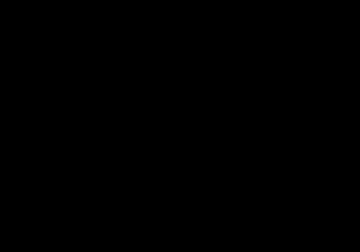 # -------------------------------------------------------------
# file: plot.gp
# -------------------------------------------------------------
# -------------------------------------------------------------
# Battelle Memorial Institute
# Pacific Northwest Laboratory
# -------------------------------------------------------------
# -------------------------------------------------------------
# Created March 22, 1999 by William A. Perkins
# Last Change: Thu Mar 25 15:06:20 2004 by William A. Perkins <perk@leechong.pnl.gov>
# -------------------------------------------------------------
# $Id$


set term postscript eps color dashed "Helvetica" 14

set title "TheTitle"

u = 2.0
D = 30.0
Co = 10.0
C(x,t) = (Co/2)*(erfc((x-u*t)/sqrt(4*D*t))+erfc((x+u*t)/sqrt(4*D*t))*exp(u*x/D))

set format x "%.1f"
set xlabel 'Longitudinal Distance, ft'
set format y "%.1f"
set ylabel 'Concentration'
set xrange [0:10000]
set pointsize 0.5
#set timestamp
set key below

set arrow from 5000, 0.0 to 5000, 10.0 nohead lt 0 

                                # If delta t is 18.0s (0.005 hr), t =
                                # 360.0 is 20 time steps, t = 1080.0
                                # is 60 time steps, and t = 1800.0 is
                                # 100 time steps

plot C(x, 360.0) title "Analytic: t = 6.0 min", \
     C(x, 1080.0) title "Analytic: t = 18.0 min", \
     C(x, 1800.0) title "Analytic: t = 30.0 min", \
     C(x, 2520.0) title "Analytic: t = 42.0 min", \
     C(x, 3240.0) title "Analytic: t = 54.0 min", \
     '< perl ../../../scripts/mass2slice.pl -j -t 12 plot.nc stuff 1 6 2 6' using 3:4 title 'Simulated' with points ls 7, \
     '< perl ../../../scripts/mass2slice.pl -j -t 14 plot.nc stuff 1 6 2 6' using 3:4 notitle with points ls 7, \
     '< perl ../../../scripts/mass2slice.pl -j -t 16 plot.nc stuff 1 6 2 6' using 3:4 notitle with points ls 7, \
     '< perl ../../../scripts/mass2slice.pl -j -t 18 plot.nc stuff 1 6 2 6' using 3:4 notitle with points ls 7, \
     '< perl ../../../scripts/mass2slice.pl -j -t 20 plot.nc stuff 1 6 2 6' using 3:4 notitle with points ls 7


